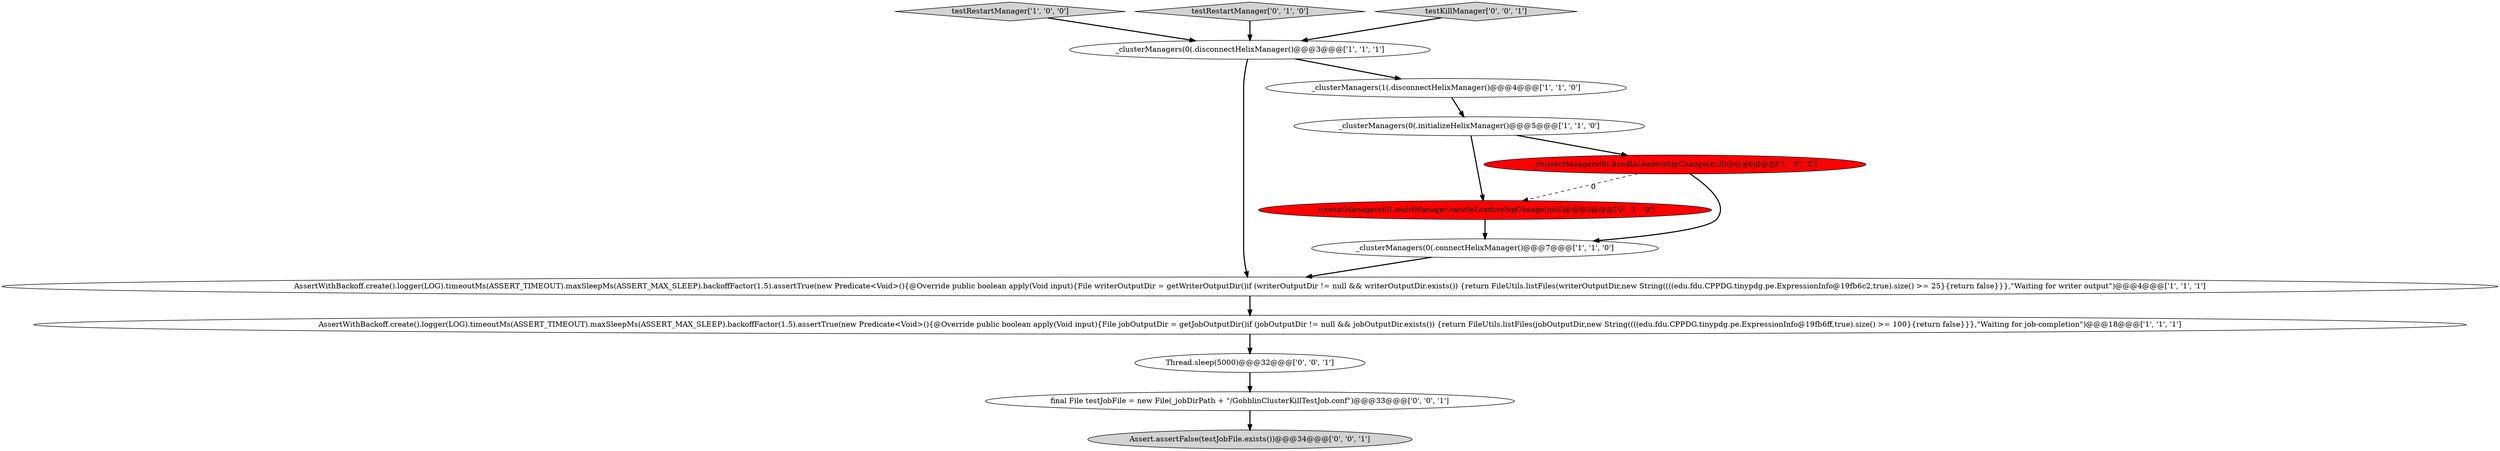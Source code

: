 digraph {
7 [style = filled, label = "testRestartManager['1', '0', '0']", fillcolor = lightgray, shape = diamond image = "AAA0AAABBB1BBB"];
3 [style = filled, label = "_clusterManagers(0(.initializeHelixManager()@@@5@@@['1', '1', '0']", fillcolor = white, shape = ellipse image = "AAA0AAABBB1BBB"];
0 [style = filled, label = "_clusterManagers(0(.handleLeadershipChange(null)@@@6@@@['1', '0', '0']", fillcolor = red, shape = ellipse image = "AAA1AAABBB1BBB"];
1 [style = filled, label = "AssertWithBackoff.create().logger(LOG).timeoutMs(ASSERT_TIMEOUT).maxSleepMs(ASSERT_MAX_SLEEP).backoffFactor(1.5).assertTrue(new Predicate<Void>(){@Override public boolean apply(Void input){File writerOutputDir = getWriterOutputDir()if (writerOutputDir != null && writerOutputDir.exists()) {return FileUtils.listFiles(writerOutputDir,new String((((edu.fdu.CPPDG.tinypdg.pe.ExpressionInfo@19fb6c2,true).size() >= 25}{return false}}},\"Waiting for writer output\")@@@4@@@['1', '1', '1']", fillcolor = white, shape = ellipse image = "AAA0AAABBB1BBB"];
8 [style = filled, label = "testRestartManager['0', '1', '0']", fillcolor = lightgray, shape = diamond image = "AAA0AAABBB2BBB"];
12 [style = filled, label = "final File testJobFile = new File(_jobDirPath + \"/GobblinClusterKillTestJob.conf\")@@@33@@@['0', '0', '1']", fillcolor = white, shape = ellipse image = "AAA0AAABBB3BBB"];
11 [style = filled, label = "Thread.sleep(5000)@@@32@@@['0', '0', '1']", fillcolor = white, shape = ellipse image = "AAA0AAABBB3BBB"];
6 [style = filled, label = "_clusterManagers(1(.disconnectHelixManager()@@@4@@@['1', '1', '0']", fillcolor = white, shape = ellipse image = "AAA0AAABBB1BBB"];
2 [style = filled, label = "_clusterManagers(0(.disconnectHelixManager()@@@3@@@['1', '1', '1']", fillcolor = white, shape = ellipse image = "AAA0AAABBB1BBB"];
9 [style = filled, label = "_clusterManagers(0(.multiManager.handleLeadershipChange(null)@@@6@@@['0', '1', '0']", fillcolor = red, shape = ellipse image = "AAA1AAABBB2BBB"];
10 [style = filled, label = "testKillManager['0', '0', '1']", fillcolor = lightgray, shape = diamond image = "AAA0AAABBB3BBB"];
4 [style = filled, label = "_clusterManagers(0(.connectHelixManager()@@@7@@@['1', '1', '0']", fillcolor = white, shape = ellipse image = "AAA0AAABBB1BBB"];
5 [style = filled, label = "AssertWithBackoff.create().logger(LOG).timeoutMs(ASSERT_TIMEOUT).maxSleepMs(ASSERT_MAX_SLEEP).backoffFactor(1.5).assertTrue(new Predicate<Void>(){@Override public boolean apply(Void input){File jobOutputDir = getJobOutputDir()if (jobOutputDir != null && jobOutputDir.exists()) {return FileUtils.listFiles(jobOutputDir,new String((((edu.fdu.CPPDG.tinypdg.pe.ExpressionInfo@19fb6ff,true).size() >= 100}{return false}}},\"Waiting for job-completion\")@@@18@@@['1', '1', '1']", fillcolor = white, shape = ellipse image = "AAA0AAABBB1BBB"];
13 [style = filled, label = "Assert.assertFalse(testJobFile.exists())@@@34@@@['0', '0', '1']", fillcolor = lightgray, shape = ellipse image = "AAA0AAABBB3BBB"];
1->5 [style = bold, label=""];
3->9 [style = bold, label=""];
6->3 [style = bold, label=""];
12->13 [style = bold, label=""];
10->2 [style = bold, label=""];
4->1 [style = bold, label=""];
5->11 [style = bold, label=""];
11->12 [style = bold, label=""];
0->9 [style = dashed, label="0"];
8->2 [style = bold, label=""];
0->4 [style = bold, label=""];
7->2 [style = bold, label=""];
2->6 [style = bold, label=""];
2->1 [style = bold, label=""];
3->0 [style = bold, label=""];
9->4 [style = bold, label=""];
}
